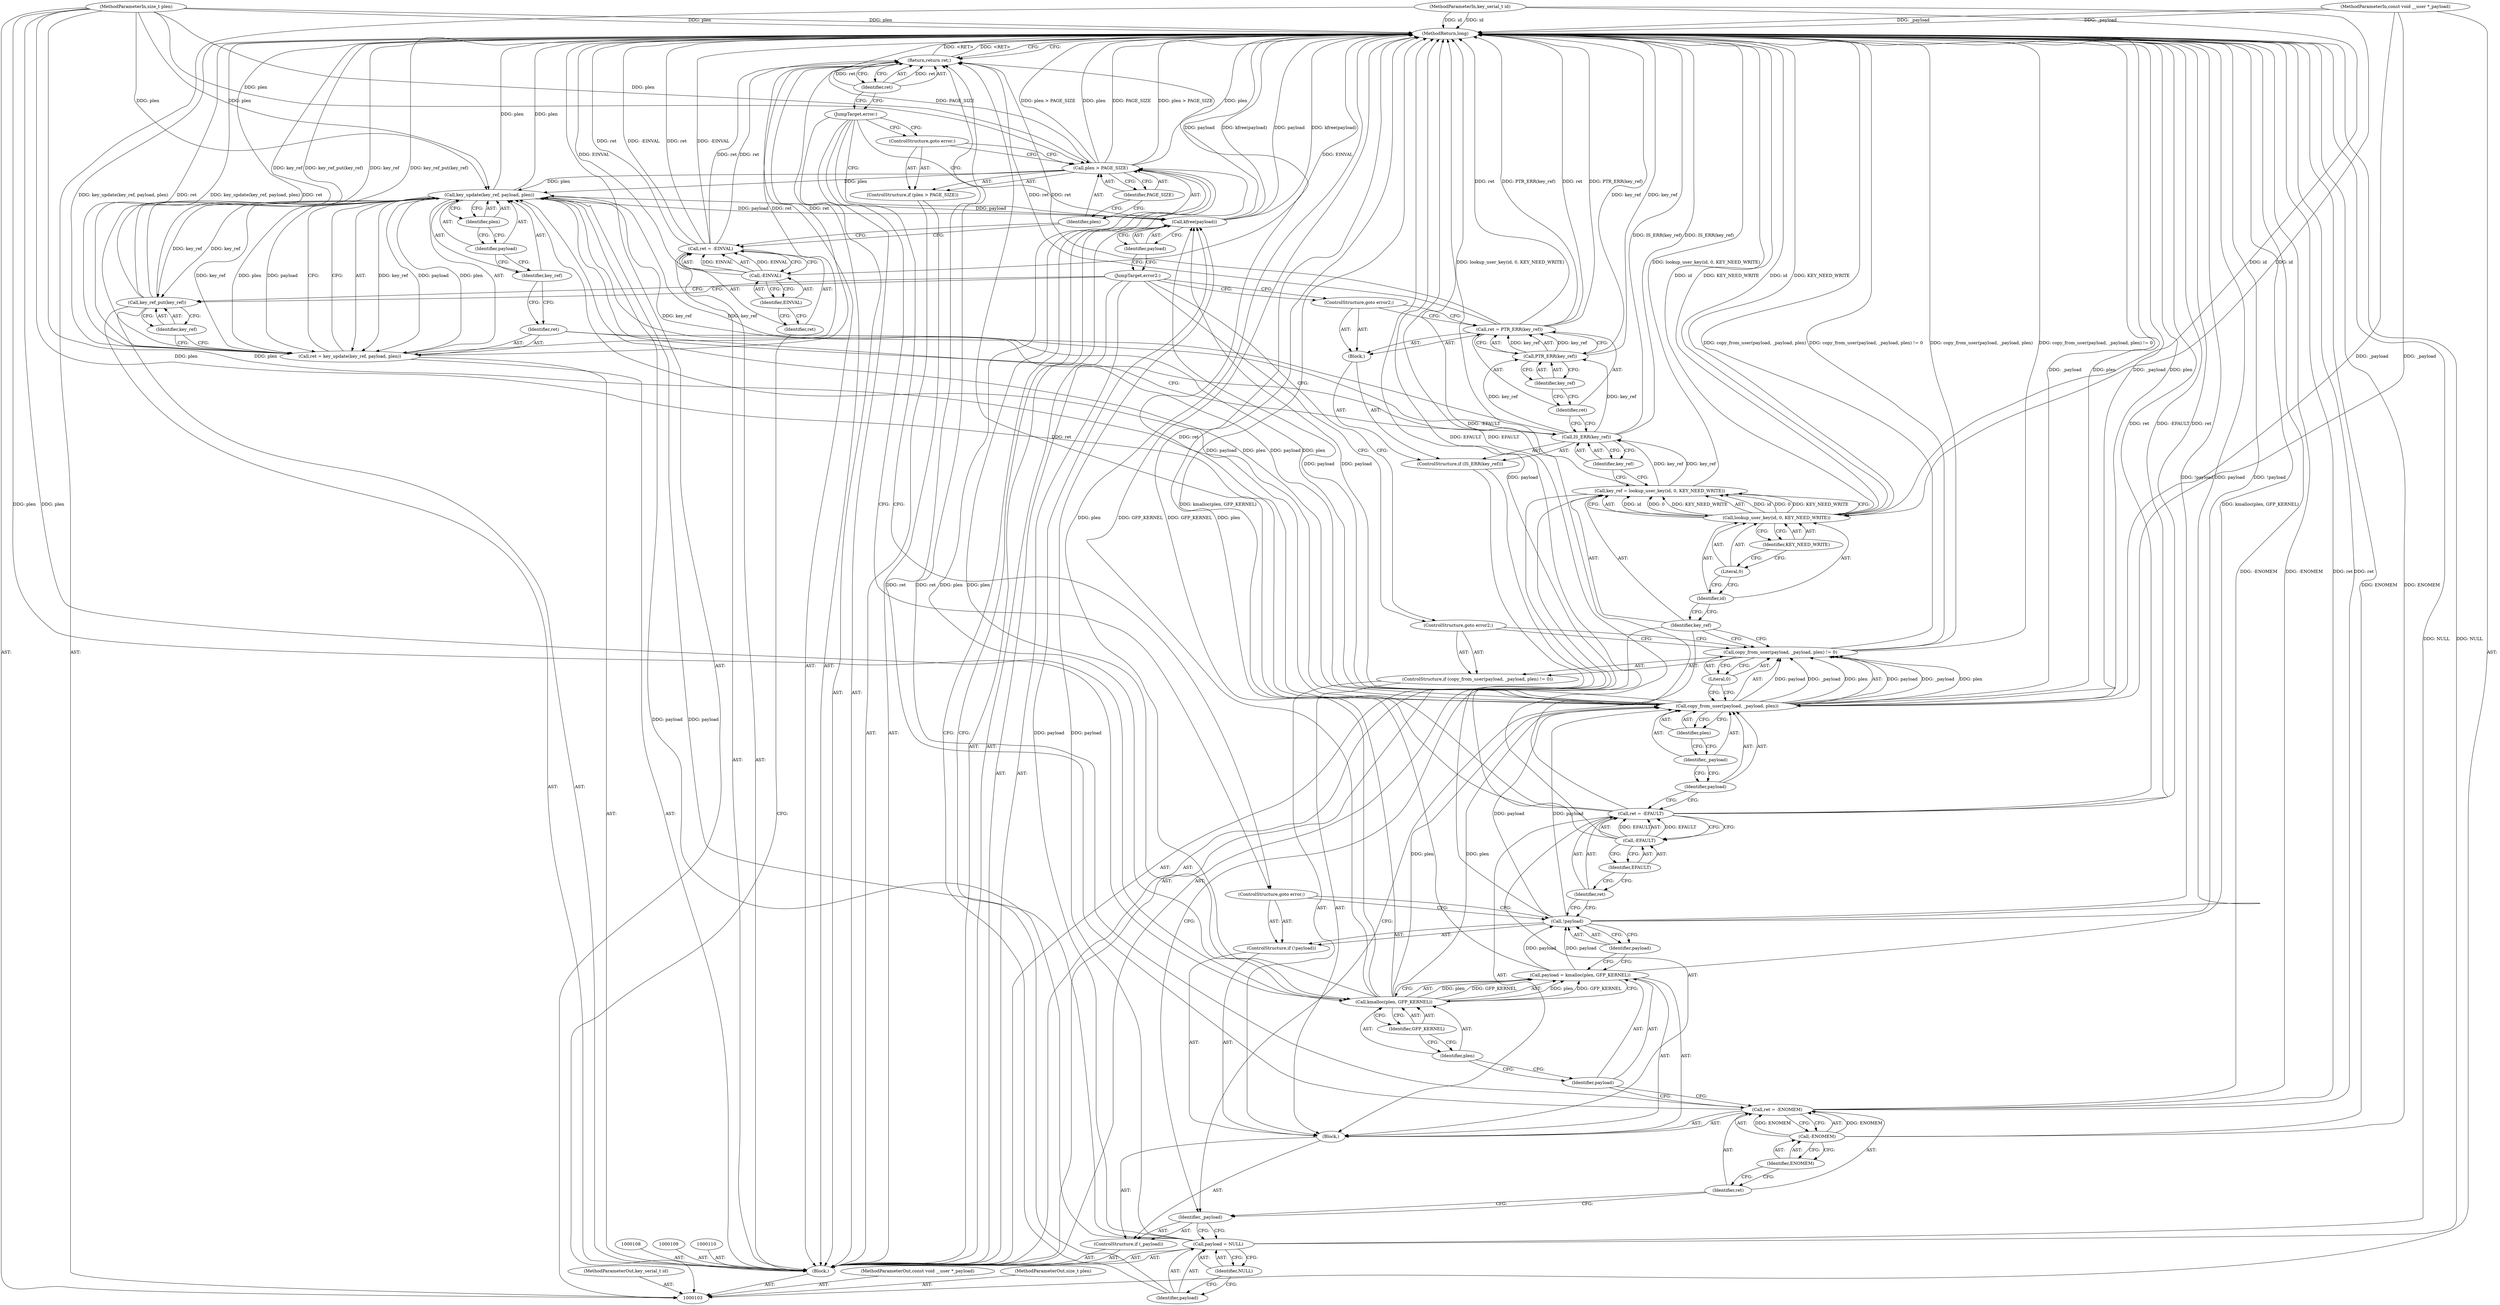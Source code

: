 digraph "1_linux_5649645d725c73df4302428ee4e02c869248b4c5_0" {
"1000180" [label="(MethodReturn,long)"];
"1000104" [label="(MethodParameterIn,key_serial_t id)"];
"1000253" [label="(MethodParameterOut,key_serial_t id)"];
"1000115" [label="(ControlStructure,if (plen > PAGE_SIZE))"];
"1000118" [label="(Identifier,PAGE_SIZE)"];
"1000116" [label="(Call,plen > PAGE_SIZE)"];
"1000117" [label="(Identifier,plen)"];
"1000119" [label="(ControlStructure,goto error;)"];
"1000122" [label="(Identifier,NULL)"];
"1000120" [label="(Call,payload = NULL)"];
"1000121" [label="(Identifier,payload)"];
"1000123" [label="(ControlStructure,if (_payload))"];
"1000125" [label="(Block,)"];
"1000124" [label="(Identifier,_payload)"];
"1000129" [label="(Identifier,ENOMEM)"];
"1000126" [label="(Call,ret = -ENOMEM)"];
"1000127" [label="(Identifier,ret)"];
"1000128" [label="(Call,-ENOMEM)"];
"1000132" [label="(Call,kmalloc(plen, GFP_KERNEL))"];
"1000133" [label="(Identifier,plen)"];
"1000134" [label="(Identifier,GFP_KERNEL)"];
"1000130" [label="(Call,payload = kmalloc(plen, GFP_KERNEL))"];
"1000131" [label="(Identifier,payload)"];
"1000135" [label="(ControlStructure,if (!payload))"];
"1000136" [label="(Call,!payload)"];
"1000137" [label="(Identifier,payload)"];
"1000138" [label="(ControlStructure,goto error;)"];
"1000105" [label="(MethodParameterIn,const void __user *_payload)"];
"1000254" [label="(MethodParameterOut,const void __user *_payload)"];
"1000139" [label="(Call,ret = -EFAULT)"];
"1000140" [label="(Identifier,ret)"];
"1000141" [label="(Call,-EFAULT)"];
"1000142" [label="(Identifier,EFAULT)"];
"1000143" [label="(ControlStructure,if (copy_from_user(payload, _payload, plen) != 0))"];
"1000146" [label="(Identifier,payload)"];
"1000147" [label="(Identifier,_payload)"];
"1000148" [label="(Identifier,plen)"];
"1000149" [label="(Literal,0)"];
"1000144" [label="(Call,copy_from_user(payload, _payload, plen) != 0)"];
"1000145" [label="(Call,copy_from_user(payload, _payload, plen))"];
"1000150" [label="(ControlStructure,goto error2;)"];
"1000151" [label="(Call,key_ref = lookup_user_key(id, 0, KEY_NEED_WRITE))"];
"1000152" [label="(Identifier,key_ref)"];
"1000153" [label="(Call,lookup_user_key(id, 0, KEY_NEED_WRITE))"];
"1000154" [label="(Identifier,id)"];
"1000155" [label="(Literal,0)"];
"1000156" [label="(Identifier,KEY_NEED_WRITE)"];
"1000157" [label="(ControlStructure,if (IS_ERR(key_ref)))"];
"1000159" [label="(Identifier,key_ref)"];
"1000160" [label="(Block,)"];
"1000158" [label="(Call,IS_ERR(key_ref))"];
"1000164" [label="(Identifier,key_ref)"];
"1000161" [label="(Call,ret = PTR_ERR(key_ref))"];
"1000162" [label="(Identifier,ret)"];
"1000163" [label="(Call,PTR_ERR(key_ref))"];
"1000106" [label="(MethodParameterIn,size_t plen)"];
"1000255" [label="(MethodParameterOut,size_t plen)"];
"1000165" [label="(ControlStructure,goto error2;)"];
"1000166" [label="(Call,ret = key_update(key_ref, payload, plen))"];
"1000167" [label="(Identifier,ret)"];
"1000169" [label="(Identifier,key_ref)"];
"1000170" [label="(Identifier,payload)"];
"1000171" [label="(Identifier,plen)"];
"1000168" [label="(Call,key_update(key_ref, payload, plen))"];
"1000172" [label="(Call,key_ref_put(key_ref))"];
"1000173" [label="(Identifier,key_ref)"];
"1000174" [label="(JumpTarget,error2:)"];
"1000175" [label="(Call,kfree(payload))"];
"1000176" [label="(Identifier,payload)"];
"1000177" [label="(JumpTarget,error:)"];
"1000107" [label="(Block,)"];
"1000178" [label="(Return,return ret;)"];
"1000179" [label="(Identifier,ret)"];
"1000111" [label="(Call,ret = -EINVAL)"];
"1000112" [label="(Identifier,ret)"];
"1000113" [label="(Call,-EINVAL)"];
"1000114" [label="(Identifier,EINVAL)"];
"1000180" -> "1000103"  [label="AST: "];
"1000180" -> "1000178"  [label="CFG: "];
"1000178" -> "1000180"  [label="DDG: <RET>"];
"1000116" -> "1000180"  [label="DDG: plen"];
"1000116" -> "1000180"  [label="DDG: PAGE_SIZE"];
"1000116" -> "1000180"  [label="DDG: plen > PAGE_SIZE"];
"1000104" -> "1000180"  [label="DDG: id"];
"1000105" -> "1000180"  [label="DDG: _payload"];
"1000113" -> "1000180"  [label="DDG: EINVAL"];
"1000153" -> "1000180"  [label="DDG: id"];
"1000153" -> "1000180"  [label="DDG: KEY_NEED_WRITE"];
"1000166" -> "1000180"  [label="DDG: key_update(key_ref, payload, plen)"];
"1000166" -> "1000180"  [label="DDG: ret"];
"1000163" -> "1000180"  [label="DDG: key_ref"];
"1000172" -> "1000180"  [label="DDG: key_ref_put(key_ref)"];
"1000172" -> "1000180"  [label="DDG: key_ref"];
"1000141" -> "1000180"  [label="DDG: EFAULT"];
"1000130" -> "1000180"  [label="DDG: kmalloc(plen, GFP_KERNEL)"];
"1000139" -> "1000180"  [label="DDG: -EFAULT"];
"1000139" -> "1000180"  [label="DDG: ret"];
"1000128" -> "1000180"  [label="DDG: ENOMEM"];
"1000158" -> "1000180"  [label="DDG: IS_ERR(key_ref)"];
"1000144" -> "1000180"  [label="DDG: copy_from_user(payload, _payload, plen) != 0"];
"1000144" -> "1000180"  [label="DDG: copy_from_user(payload, _payload, plen)"];
"1000132" -> "1000180"  [label="DDG: GFP_KERNEL"];
"1000132" -> "1000180"  [label="DDG: plen"];
"1000145" -> "1000180"  [label="DDG: plen"];
"1000145" -> "1000180"  [label="DDG: _payload"];
"1000175" -> "1000180"  [label="DDG: payload"];
"1000175" -> "1000180"  [label="DDG: kfree(payload)"];
"1000126" -> "1000180"  [label="DDG: ret"];
"1000126" -> "1000180"  [label="DDG: -ENOMEM"];
"1000151" -> "1000180"  [label="DDG: lookup_user_key(id, 0, KEY_NEED_WRITE)"];
"1000111" -> "1000180"  [label="DDG: ret"];
"1000111" -> "1000180"  [label="DDG: -EINVAL"];
"1000136" -> "1000180"  [label="DDG: !payload"];
"1000136" -> "1000180"  [label="DDG: payload"];
"1000120" -> "1000180"  [label="DDG: NULL"];
"1000168" -> "1000180"  [label="DDG: plen"];
"1000161" -> "1000180"  [label="DDG: PTR_ERR(key_ref)"];
"1000161" -> "1000180"  [label="DDG: ret"];
"1000106" -> "1000180"  [label="DDG: plen"];
"1000104" -> "1000103"  [label="AST: "];
"1000104" -> "1000180"  [label="DDG: id"];
"1000104" -> "1000153"  [label="DDG: id"];
"1000253" -> "1000103"  [label="AST: "];
"1000115" -> "1000107"  [label="AST: "];
"1000116" -> "1000115"  [label="AST: "];
"1000119" -> "1000115"  [label="AST: "];
"1000118" -> "1000116"  [label="AST: "];
"1000118" -> "1000117"  [label="CFG: "];
"1000116" -> "1000118"  [label="CFG: "];
"1000116" -> "1000115"  [label="AST: "];
"1000116" -> "1000118"  [label="CFG: "];
"1000117" -> "1000116"  [label="AST: "];
"1000118" -> "1000116"  [label="AST: "];
"1000119" -> "1000116"  [label="CFG: "];
"1000121" -> "1000116"  [label="CFG: "];
"1000116" -> "1000180"  [label="DDG: plen"];
"1000116" -> "1000180"  [label="DDG: PAGE_SIZE"];
"1000116" -> "1000180"  [label="DDG: plen > PAGE_SIZE"];
"1000106" -> "1000116"  [label="DDG: plen"];
"1000116" -> "1000132"  [label="DDG: plen"];
"1000116" -> "1000168"  [label="DDG: plen"];
"1000117" -> "1000116"  [label="AST: "];
"1000117" -> "1000111"  [label="CFG: "];
"1000118" -> "1000117"  [label="CFG: "];
"1000119" -> "1000115"  [label="AST: "];
"1000119" -> "1000116"  [label="CFG: "];
"1000177" -> "1000119"  [label="CFG: "];
"1000122" -> "1000120"  [label="AST: "];
"1000122" -> "1000121"  [label="CFG: "];
"1000120" -> "1000122"  [label="CFG: "];
"1000120" -> "1000107"  [label="AST: "];
"1000120" -> "1000122"  [label="CFG: "];
"1000121" -> "1000120"  [label="AST: "];
"1000122" -> "1000120"  [label="AST: "];
"1000124" -> "1000120"  [label="CFG: "];
"1000120" -> "1000180"  [label="DDG: NULL"];
"1000120" -> "1000168"  [label="DDG: payload"];
"1000120" -> "1000175"  [label="DDG: payload"];
"1000121" -> "1000120"  [label="AST: "];
"1000121" -> "1000116"  [label="CFG: "];
"1000122" -> "1000121"  [label="CFG: "];
"1000123" -> "1000107"  [label="AST: "];
"1000124" -> "1000123"  [label="AST: "];
"1000125" -> "1000123"  [label="AST: "];
"1000125" -> "1000123"  [label="AST: "];
"1000126" -> "1000125"  [label="AST: "];
"1000130" -> "1000125"  [label="AST: "];
"1000135" -> "1000125"  [label="AST: "];
"1000139" -> "1000125"  [label="AST: "];
"1000143" -> "1000125"  [label="AST: "];
"1000124" -> "1000123"  [label="AST: "];
"1000124" -> "1000120"  [label="CFG: "];
"1000127" -> "1000124"  [label="CFG: "];
"1000152" -> "1000124"  [label="CFG: "];
"1000129" -> "1000128"  [label="AST: "];
"1000129" -> "1000127"  [label="CFG: "];
"1000128" -> "1000129"  [label="CFG: "];
"1000126" -> "1000125"  [label="AST: "];
"1000126" -> "1000128"  [label="CFG: "];
"1000127" -> "1000126"  [label="AST: "];
"1000128" -> "1000126"  [label="AST: "];
"1000131" -> "1000126"  [label="CFG: "];
"1000126" -> "1000180"  [label="DDG: ret"];
"1000126" -> "1000180"  [label="DDG: -ENOMEM"];
"1000128" -> "1000126"  [label="DDG: ENOMEM"];
"1000126" -> "1000178"  [label="DDG: ret"];
"1000127" -> "1000126"  [label="AST: "];
"1000127" -> "1000124"  [label="CFG: "];
"1000129" -> "1000127"  [label="CFG: "];
"1000128" -> "1000126"  [label="AST: "];
"1000128" -> "1000129"  [label="CFG: "];
"1000129" -> "1000128"  [label="AST: "];
"1000126" -> "1000128"  [label="CFG: "];
"1000128" -> "1000180"  [label="DDG: ENOMEM"];
"1000128" -> "1000126"  [label="DDG: ENOMEM"];
"1000132" -> "1000130"  [label="AST: "];
"1000132" -> "1000134"  [label="CFG: "];
"1000133" -> "1000132"  [label="AST: "];
"1000134" -> "1000132"  [label="AST: "];
"1000130" -> "1000132"  [label="CFG: "];
"1000132" -> "1000180"  [label="DDG: GFP_KERNEL"];
"1000132" -> "1000180"  [label="DDG: plen"];
"1000132" -> "1000130"  [label="DDG: plen"];
"1000132" -> "1000130"  [label="DDG: GFP_KERNEL"];
"1000116" -> "1000132"  [label="DDG: plen"];
"1000106" -> "1000132"  [label="DDG: plen"];
"1000132" -> "1000145"  [label="DDG: plen"];
"1000133" -> "1000132"  [label="AST: "];
"1000133" -> "1000131"  [label="CFG: "];
"1000134" -> "1000133"  [label="CFG: "];
"1000134" -> "1000132"  [label="AST: "];
"1000134" -> "1000133"  [label="CFG: "];
"1000132" -> "1000134"  [label="CFG: "];
"1000130" -> "1000125"  [label="AST: "];
"1000130" -> "1000132"  [label="CFG: "];
"1000131" -> "1000130"  [label="AST: "];
"1000132" -> "1000130"  [label="AST: "];
"1000137" -> "1000130"  [label="CFG: "];
"1000130" -> "1000180"  [label="DDG: kmalloc(plen, GFP_KERNEL)"];
"1000132" -> "1000130"  [label="DDG: plen"];
"1000132" -> "1000130"  [label="DDG: GFP_KERNEL"];
"1000130" -> "1000136"  [label="DDG: payload"];
"1000131" -> "1000130"  [label="AST: "];
"1000131" -> "1000126"  [label="CFG: "];
"1000133" -> "1000131"  [label="CFG: "];
"1000135" -> "1000125"  [label="AST: "];
"1000136" -> "1000135"  [label="AST: "];
"1000138" -> "1000135"  [label="AST: "];
"1000136" -> "1000135"  [label="AST: "];
"1000136" -> "1000137"  [label="CFG: "];
"1000137" -> "1000136"  [label="AST: "];
"1000138" -> "1000136"  [label="CFG: "];
"1000140" -> "1000136"  [label="CFG: "];
"1000136" -> "1000180"  [label="DDG: !payload"];
"1000136" -> "1000180"  [label="DDG: payload"];
"1000130" -> "1000136"  [label="DDG: payload"];
"1000136" -> "1000145"  [label="DDG: payload"];
"1000137" -> "1000136"  [label="AST: "];
"1000137" -> "1000130"  [label="CFG: "];
"1000136" -> "1000137"  [label="CFG: "];
"1000138" -> "1000135"  [label="AST: "];
"1000138" -> "1000136"  [label="CFG: "];
"1000177" -> "1000138"  [label="CFG: "];
"1000105" -> "1000103"  [label="AST: "];
"1000105" -> "1000180"  [label="DDG: _payload"];
"1000105" -> "1000145"  [label="DDG: _payload"];
"1000254" -> "1000103"  [label="AST: "];
"1000139" -> "1000125"  [label="AST: "];
"1000139" -> "1000141"  [label="CFG: "];
"1000140" -> "1000139"  [label="AST: "];
"1000141" -> "1000139"  [label="AST: "];
"1000146" -> "1000139"  [label="CFG: "];
"1000139" -> "1000180"  [label="DDG: -EFAULT"];
"1000139" -> "1000180"  [label="DDG: ret"];
"1000141" -> "1000139"  [label="DDG: EFAULT"];
"1000139" -> "1000178"  [label="DDG: ret"];
"1000140" -> "1000139"  [label="AST: "];
"1000140" -> "1000136"  [label="CFG: "];
"1000142" -> "1000140"  [label="CFG: "];
"1000141" -> "1000139"  [label="AST: "];
"1000141" -> "1000142"  [label="CFG: "];
"1000142" -> "1000141"  [label="AST: "];
"1000139" -> "1000141"  [label="CFG: "];
"1000141" -> "1000180"  [label="DDG: EFAULT"];
"1000141" -> "1000139"  [label="DDG: EFAULT"];
"1000142" -> "1000141"  [label="AST: "];
"1000142" -> "1000140"  [label="CFG: "];
"1000141" -> "1000142"  [label="CFG: "];
"1000143" -> "1000125"  [label="AST: "];
"1000144" -> "1000143"  [label="AST: "];
"1000150" -> "1000143"  [label="AST: "];
"1000146" -> "1000145"  [label="AST: "];
"1000146" -> "1000139"  [label="CFG: "];
"1000147" -> "1000146"  [label="CFG: "];
"1000147" -> "1000145"  [label="AST: "];
"1000147" -> "1000146"  [label="CFG: "];
"1000148" -> "1000147"  [label="CFG: "];
"1000148" -> "1000145"  [label="AST: "];
"1000148" -> "1000147"  [label="CFG: "];
"1000145" -> "1000148"  [label="CFG: "];
"1000149" -> "1000144"  [label="AST: "];
"1000149" -> "1000145"  [label="CFG: "];
"1000144" -> "1000149"  [label="CFG: "];
"1000144" -> "1000143"  [label="AST: "];
"1000144" -> "1000149"  [label="CFG: "];
"1000145" -> "1000144"  [label="AST: "];
"1000149" -> "1000144"  [label="AST: "];
"1000150" -> "1000144"  [label="CFG: "];
"1000152" -> "1000144"  [label="CFG: "];
"1000144" -> "1000180"  [label="DDG: copy_from_user(payload, _payload, plen) != 0"];
"1000144" -> "1000180"  [label="DDG: copy_from_user(payload, _payload, plen)"];
"1000145" -> "1000144"  [label="DDG: payload"];
"1000145" -> "1000144"  [label="DDG: _payload"];
"1000145" -> "1000144"  [label="DDG: plen"];
"1000145" -> "1000144"  [label="AST: "];
"1000145" -> "1000148"  [label="CFG: "];
"1000146" -> "1000145"  [label="AST: "];
"1000147" -> "1000145"  [label="AST: "];
"1000148" -> "1000145"  [label="AST: "];
"1000149" -> "1000145"  [label="CFG: "];
"1000145" -> "1000180"  [label="DDG: plen"];
"1000145" -> "1000180"  [label="DDG: _payload"];
"1000145" -> "1000144"  [label="DDG: payload"];
"1000145" -> "1000144"  [label="DDG: _payload"];
"1000145" -> "1000144"  [label="DDG: plen"];
"1000136" -> "1000145"  [label="DDG: payload"];
"1000105" -> "1000145"  [label="DDG: _payload"];
"1000132" -> "1000145"  [label="DDG: plen"];
"1000106" -> "1000145"  [label="DDG: plen"];
"1000145" -> "1000168"  [label="DDG: payload"];
"1000145" -> "1000168"  [label="DDG: plen"];
"1000145" -> "1000175"  [label="DDG: payload"];
"1000150" -> "1000143"  [label="AST: "];
"1000150" -> "1000144"  [label="CFG: "];
"1000174" -> "1000150"  [label="CFG: "];
"1000151" -> "1000107"  [label="AST: "];
"1000151" -> "1000153"  [label="CFG: "];
"1000152" -> "1000151"  [label="AST: "];
"1000153" -> "1000151"  [label="AST: "];
"1000159" -> "1000151"  [label="CFG: "];
"1000151" -> "1000180"  [label="DDG: lookup_user_key(id, 0, KEY_NEED_WRITE)"];
"1000153" -> "1000151"  [label="DDG: id"];
"1000153" -> "1000151"  [label="DDG: 0"];
"1000153" -> "1000151"  [label="DDG: KEY_NEED_WRITE"];
"1000151" -> "1000158"  [label="DDG: key_ref"];
"1000152" -> "1000151"  [label="AST: "];
"1000152" -> "1000144"  [label="CFG: "];
"1000152" -> "1000124"  [label="CFG: "];
"1000154" -> "1000152"  [label="CFG: "];
"1000153" -> "1000151"  [label="AST: "];
"1000153" -> "1000156"  [label="CFG: "];
"1000154" -> "1000153"  [label="AST: "];
"1000155" -> "1000153"  [label="AST: "];
"1000156" -> "1000153"  [label="AST: "];
"1000151" -> "1000153"  [label="CFG: "];
"1000153" -> "1000180"  [label="DDG: id"];
"1000153" -> "1000180"  [label="DDG: KEY_NEED_WRITE"];
"1000153" -> "1000151"  [label="DDG: id"];
"1000153" -> "1000151"  [label="DDG: 0"];
"1000153" -> "1000151"  [label="DDG: KEY_NEED_WRITE"];
"1000104" -> "1000153"  [label="DDG: id"];
"1000154" -> "1000153"  [label="AST: "];
"1000154" -> "1000152"  [label="CFG: "];
"1000155" -> "1000154"  [label="CFG: "];
"1000155" -> "1000153"  [label="AST: "];
"1000155" -> "1000154"  [label="CFG: "];
"1000156" -> "1000155"  [label="CFG: "];
"1000156" -> "1000153"  [label="AST: "];
"1000156" -> "1000155"  [label="CFG: "];
"1000153" -> "1000156"  [label="CFG: "];
"1000157" -> "1000107"  [label="AST: "];
"1000158" -> "1000157"  [label="AST: "];
"1000160" -> "1000157"  [label="AST: "];
"1000159" -> "1000158"  [label="AST: "];
"1000159" -> "1000151"  [label="CFG: "];
"1000158" -> "1000159"  [label="CFG: "];
"1000160" -> "1000157"  [label="AST: "];
"1000161" -> "1000160"  [label="AST: "];
"1000165" -> "1000160"  [label="AST: "];
"1000158" -> "1000157"  [label="AST: "];
"1000158" -> "1000159"  [label="CFG: "];
"1000159" -> "1000158"  [label="AST: "];
"1000162" -> "1000158"  [label="CFG: "];
"1000167" -> "1000158"  [label="CFG: "];
"1000158" -> "1000180"  [label="DDG: IS_ERR(key_ref)"];
"1000151" -> "1000158"  [label="DDG: key_ref"];
"1000158" -> "1000163"  [label="DDG: key_ref"];
"1000158" -> "1000168"  [label="DDG: key_ref"];
"1000164" -> "1000163"  [label="AST: "];
"1000164" -> "1000162"  [label="CFG: "];
"1000163" -> "1000164"  [label="CFG: "];
"1000161" -> "1000160"  [label="AST: "];
"1000161" -> "1000163"  [label="CFG: "];
"1000162" -> "1000161"  [label="AST: "];
"1000163" -> "1000161"  [label="AST: "];
"1000165" -> "1000161"  [label="CFG: "];
"1000161" -> "1000180"  [label="DDG: PTR_ERR(key_ref)"];
"1000161" -> "1000180"  [label="DDG: ret"];
"1000163" -> "1000161"  [label="DDG: key_ref"];
"1000161" -> "1000178"  [label="DDG: ret"];
"1000162" -> "1000161"  [label="AST: "];
"1000162" -> "1000158"  [label="CFG: "];
"1000164" -> "1000162"  [label="CFG: "];
"1000163" -> "1000161"  [label="AST: "];
"1000163" -> "1000164"  [label="CFG: "];
"1000164" -> "1000163"  [label="AST: "];
"1000161" -> "1000163"  [label="CFG: "];
"1000163" -> "1000180"  [label="DDG: key_ref"];
"1000163" -> "1000161"  [label="DDG: key_ref"];
"1000158" -> "1000163"  [label="DDG: key_ref"];
"1000106" -> "1000103"  [label="AST: "];
"1000106" -> "1000180"  [label="DDG: plen"];
"1000106" -> "1000116"  [label="DDG: plen"];
"1000106" -> "1000132"  [label="DDG: plen"];
"1000106" -> "1000145"  [label="DDG: plen"];
"1000106" -> "1000168"  [label="DDG: plen"];
"1000255" -> "1000103"  [label="AST: "];
"1000165" -> "1000160"  [label="AST: "];
"1000165" -> "1000161"  [label="CFG: "];
"1000174" -> "1000165"  [label="CFG: "];
"1000166" -> "1000107"  [label="AST: "];
"1000166" -> "1000168"  [label="CFG: "];
"1000167" -> "1000166"  [label="AST: "];
"1000168" -> "1000166"  [label="AST: "];
"1000173" -> "1000166"  [label="CFG: "];
"1000166" -> "1000180"  [label="DDG: key_update(key_ref, payload, plen)"];
"1000166" -> "1000180"  [label="DDG: ret"];
"1000168" -> "1000166"  [label="DDG: key_ref"];
"1000168" -> "1000166"  [label="DDG: payload"];
"1000168" -> "1000166"  [label="DDG: plen"];
"1000166" -> "1000178"  [label="DDG: ret"];
"1000167" -> "1000166"  [label="AST: "];
"1000167" -> "1000158"  [label="CFG: "];
"1000169" -> "1000167"  [label="CFG: "];
"1000169" -> "1000168"  [label="AST: "];
"1000169" -> "1000167"  [label="CFG: "];
"1000170" -> "1000169"  [label="CFG: "];
"1000170" -> "1000168"  [label="AST: "];
"1000170" -> "1000169"  [label="CFG: "];
"1000171" -> "1000170"  [label="CFG: "];
"1000171" -> "1000168"  [label="AST: "];
"1000171" -> "1000170"  [label="CFG: "];
"1000168" -> "1000171"  [label="CFG: "];
"1000168" -> "1000166"  [label="AST: "];
"1000168" -> "1000171"  [label="CFG: "];
"1000169" -> "1000168"  [label="AST: "];
"1000170" -> "1000168"  [label="AST: "];
"1000171" -> "1000168"  [label="AST: "];
"1000166" -> "1000168"  [label="CFG: "];
"1000168" -> "1000180"  [label="DDG: plen"];
"1000168" -> "1000166"  [label="DDG: key_ref"];
"1000168" -> "1000166"  [label="DDG: payload"];
"1000168" -> "1000166"  [label="DDG: plen"];
"1000158" -> "1000168"  [label="DDG: key_ref"];
"1000120" -> "1000168"  [label="DDG: payload"];
"1000145" -> "1000168"  [label="DDG: payload"];
"1000145" -> "1000168"  [label="DDG: plen"];
"1000116" -> "1000168"  [label="DDG: plen"];
"1000106" -> "1000168"  [label="DDG: plen"];
"1000168" -> "1000172"  [label="DDG: key_ref"];
"1000168" -> "1000175"  [label="DDG: payload"];
"1000172" -> "1000107"  [label="AST: "];
"1000172" -> "1000173"  [label="CFG: "];
"1000173" -> "1000172"  [label="AST: "];
"1000174" -> "1000172"  [label="CFG: "];
"1000172" -> "1000180"  [label="DDG: key_ref_put(key_ref)"];
"1000172" -> "1000180"  [label="DDG: key_ref"];
"1000168" -> "1000172"  [label="DDG: key_ref"];
"1000173" -> "1000172"  [label="AST: "];
"1000173" -> "1000166"  [label="CFG: "];
"1000172" -> "1000173"  [label="CFG: "];
"1000174" -> "1000107"  [label="AST: "];
"1000174" -> "1000172"  [label="CFG: "];
"1000174" -> "1000150"  [label="CFG: "];
"1000174" -> "1000165"  [label="CFG: "];
"1000176" -> "1000174"  [label="CFG: "];
"1000175" -> "1000107"  [label="AST: "];
"1000175" -> "1000176"  [label="CFG: "];
"1000176" -> "1000175"  [label="AST: "];
"1000177" -> "1000175"  [label="CFG: "];
"1000175" -> "1000180"  [label="DDG: payload"];
"1000175" -> "1000180"  [label="DDG: kfree(payload)"];
"1000120" -> "1000175"  [label="DDG: payload"];
"1000168" -> "1000175"  [label="DDG: payload"];
"1000145" -> "1000175"  [label="DDG: payload"];
"1000176" -> "1000175"  [label="AST: "];
"1000176" -> "1000174"  [label="CFG: "];
"1000175" -> "1000176"  [label="CFG: "];
"1000177" -> "1000107"  [label="AST: "];
"1000177" -> "1000175"  [label="CFG: "];
"1000177" -> "1000119"  [label="CFG: "];
"1000177" -> "1000138"  [label="CFG: "];
"1000179" -> "1000177"  [label="CFG: "];
"1000107" -> "1000103"  [label="AST: "];
"1000108" -> "1000107"  [label="AST: "];
"1000109" -> "1000107"  [label="AST: "];
"1000110" -> "1000107"  [label="AST: "];
"1000111" -> "1000107"  [label="AST: "];
"1000115" -> "1000107"  [label="AST: "];
"1000120" -> "1000107"  [label="AST: "];
"1000123" -> "1000107"  [label="AST: "];
"1000151" -> "1000107"  [label="AST: "];
"1000157" -> "1000107"  [label="AST: "];
"1000166" -> "1000107"  [label="AST: "];
"1000172" -> "1000107"  [label="AST: "];
"1000174" -> "1000107"  [label="AST: "];
"1000175" -> "1000107"  [label="AST: "];
"1000177" -> "1000107"  [label="AST: "];
"1000178" -> "1000107"  [label="AST: "];
"1000178" -> "1000107"  [label="AST: "];
"1000178" -> "1000179"  [label="CFG: "];
"1000179" -> "1000178"  [label="AST: "];
"1000180" -> "1000178"  [label="CFG: "];
"1000178" -> "1000180"  [label="DDG: <RET>"];
"1000179" -> "1000178"  [label="DDG: ret"];
"1000139" -> "1000178"  [label="DDG: ret"];
"1000166" -> "1000178"  [label="DDG: ret"];
"1000126" -> "1000178"  [label="DDG: ret"];
"1000111" -> "1000178"  [label="DDG: ret"];
"1000161" -> "1000178"  [label="DDG: ret"];
"1000179" -> "1000178"  [label="AST: "];
"1000179" -> "1000177"  [label="CFG: "];
"1000178" -> "1000179"  [label="CFG: "];
"1000179" -> "1000178"  [label="DDG: ret"];
"1000111" -> "1000107"  [label="AST: "];
"1000111" -> "1000113"  [label="CFG: "];
"1000112" -> "1000111"  [label="AST: "];
"1000113" -> "1000111"  [label="AST: "];
"1000117" -> "1000111"  [label="CFG: "];
"1000111" -> "1000180"  [label="DDG: ret"];
"1000111" -> "1000180"  [label="DDG: -EINVAL"];
"1000113" -> "1000111"  [label="DDG: EINVAL"];
"1000111" -> "1000178"  [label="DDG: ret"];
"1000112" -> "1000111"  [label="AST: "];
"1000112" -> "1000103"  [label="CFG: "];
"1000114" -> "1000112"  [label="CFG: "];
"1000113" -> "1000111"  [label="AST: "];
"1000113" -> "1000114"  [label="CFG: "];
"1000114" -> "1000113"  [label="AST: "];
"1000111" -> "1000113"  [label="CFG: "];
"1000113" -> "1000180"  [label="DDG: EINVAL"];
"1000113" -> "1000111"  [label="DDG: EINVAL"];
"1000114" -> "1000113"  [label="AST: "];
"1000114" -> "1000112"  [label="CFG: "];
"1000113" -> "1000114"  [label="CFG: "];
}
